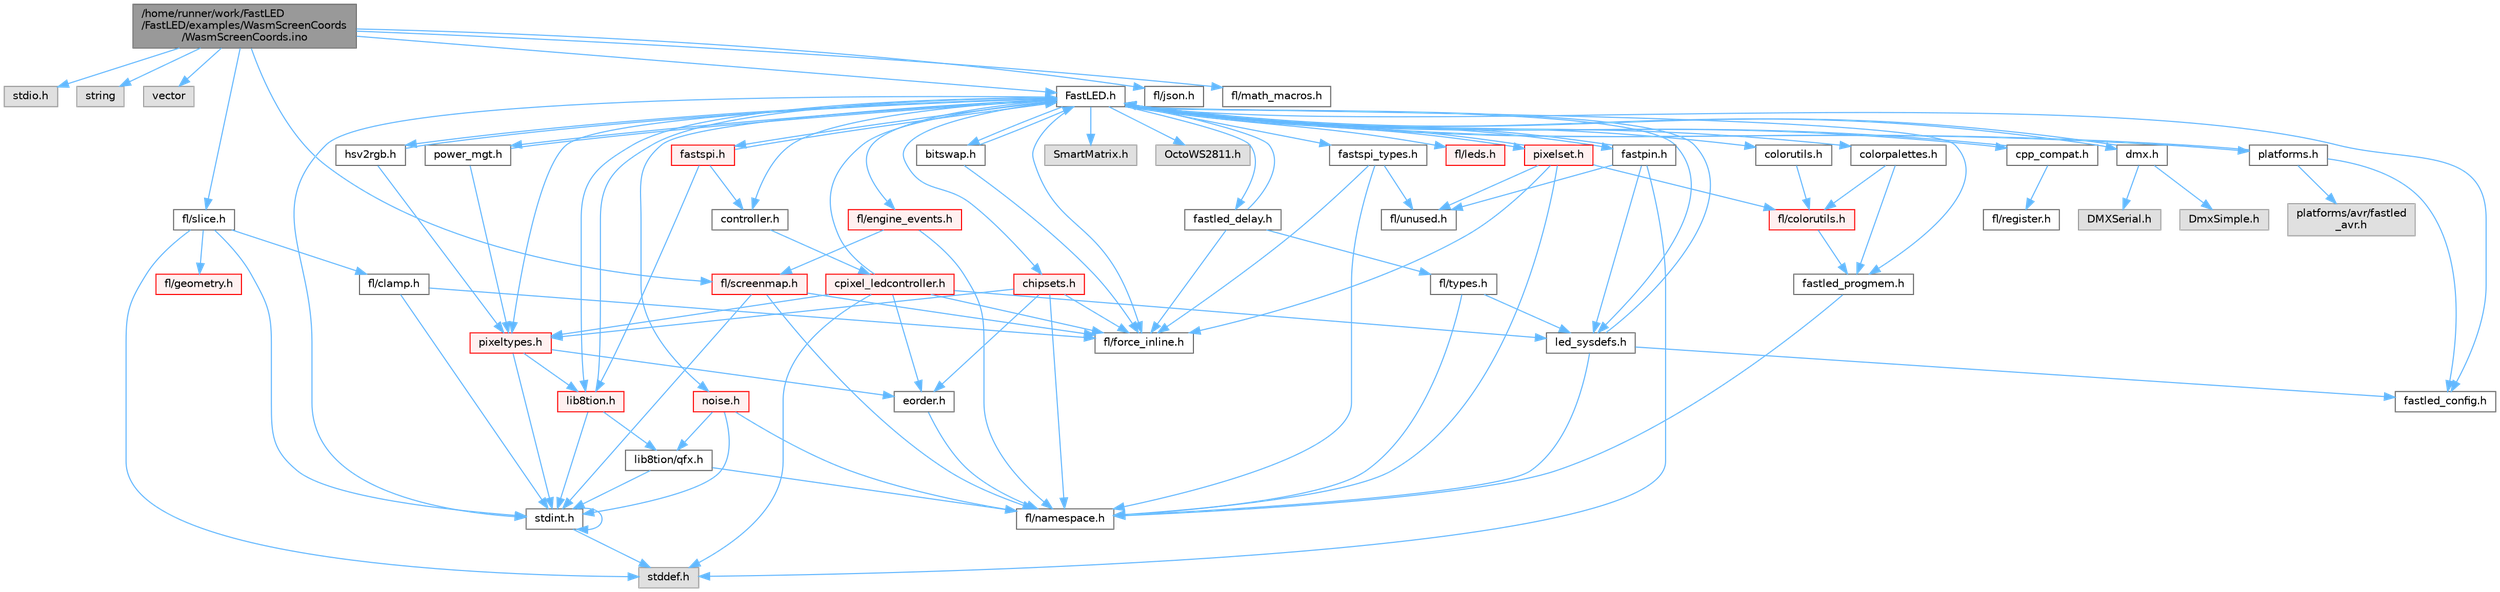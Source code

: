 digraph "/home/runner/work/FastLED/FastLED/examples/WasmScreenCoords/WasmScreenCoords.ino"
{
 // INTERACTIVE_SVG=YES
 // LATEX_PDF_SIZE
  bgcolor="transparent";
  edge [fontname=Helvetica,fontsize=10,labelfontname=Helvetica,labelfontsize=10];
  node [fontname=Helvetica,fontsize=10,shape=box,height=0.2,width=0.4];
  Node1 [id="Node000001",label="/home/runner/work/FastLED\l/FastLED/examples/WasmScreenCoords\l/WasmScreenCoords.ino",height=0.2,width=0.4,color="gray40", fillcolor="grey60", style="filled", fontcolor="black",tooltip="Simple test for screen coordinates in the web compiled version of FastLED."];
  Node1 -> Node2 [id="edge1_Node000001_Node000002",color="steelblue1",style="solid",tooltip=" "];
  Node2 [id="Node000002",label="stdio.h",height=0.2,width=0.4,color="grey60", fillcolor="#E0E0E0", style="filled",tooltip=" "];
  Node1 -> Node3 [id="edge2_Node000001_Node000003",color="steelblue1",style="solid",tooltip=" "];
  Node3 [id="Node000003",label="string",height=0.2,width=0.4,color="grey60", fillcolor="#E0E0E0", style="filled",tooltip=" "];
  Node1 -> Node4 [id="edge3_Node000001_Node000004",color="steelblue1",style="solid",tooltip=" "];
  Node4 [id="Node000004",label="vector",height=0.2,width=0.4,color="grey60", fillcolor="#E0E0E0", style="filled",tooltip=" "];
  Node1 -> Node5 [id="edge4_Node000001_Node000005",color="steelblue1",style="solid",tooltip=" "];
  Node5 [id="Node000005",label="FastLED.h",height=0.2,width=0.4,color="grey40", fillcolor="white", style="filled",URL="$db/d97/_fast_l_e_d_8h.html",tooltip="central include file for FastLED, defines the CFastLED class/object"];
  Node5 -> Node6 [id="edge5_Node000005_Node000006",color="steelblue1",style="solid",tooltip=" "];
  Node6 [id="Node000006",label="stdint.h",height=0.2,width=0.4,color="grey40", fillcolor="white", style="filled",URL="$df/dd8/stdint_8h.html",tooltip=" "];
  Node6 -> Node7 [id="edge6_Node000006_Node000007",color="steelblue1",style="solid",tooltip=" "];
  Node7 [id="Node000007",label="stddef.h",height=0.2,width=0.4,color="grey60", fillcolor="#E0E0E0", style="filled",tooltip=" "];
  Node6 -> Node6 [id="edge7_Node000006_Node000006",color="steelblue1",style="solid",tooltip=" "];
  Node5 -> Node8 [id="edge8_Node000005_Node000008",color="steelblue1",style="solid",tooltip=" "];
  Node8 [id="Node000008",label="SmartMatrix.h",height=0.2,width=0.4,color="grey60", fillcolor="#E0E0E0", style="filled",tooltip=" "];
  Node5 -> Node9 [id="edge9_Node000005_Node000009",color="steelblue1",style="solid",tooltip=" "];
  Node9 [id="Node000009",label="OctoWS2811.h",height=0.2,width=0.4,color="grey60", fillcolor="#E0E0E0", style="filled",tooltip=" "];
  Node5 -> Node10 [id="edge10_Node000005_Node000010",color="steelblue1",style="solid",tooltip=" "];
  Node10 [id="Node000010",label="fl/force_inline.h",height=0.2,width=0.4,color="grey40", fillcolor="white", style="filled",URL="$d4/d64/force__inline_8h.html",tooltip=" "];
  Node5 -> Node11 [id="edge11_Node000005_Node000011",color="steelblue1",style="solid",tooltip=" "];
  Node11 [id="Node000011",label="cpp_compat.h",height=0.2,width=0.4,color="grey40", fillcolor="white", style="filled",URL="$d9/d13/cpp__compat_8h.html",tooltip="Compatibility functions based on C++ version."];
  Node11 -> Node5 [id="edge12_Node000011_Node000005",color="steelblue1",style="solid",tooltip=" "];
  Node11 -> Node12 [id="edge13_Node000011_Node000012",color="steelblue1",style="solid",tooltip=" "];
  Node12 [id="Node000012",label="fl/register.h",height=0.2,width=0.4,color="grey40", fillcolor="white", style="filled",URL="$df/d80/register_8h.html",tooltip=" "];
  Node5 -> Node13 [id="edge14_Node000005_Node000013",color="steelblue1",style="solid",tooltip=" "];
  Node13 [id="Node000013",label="fastled_config.h",height=0.2,width=0.4,color="grey40", fillcolor="white", style="filled",URL="$d5/d11/fastled__config_8h.html",tooltip="Contains definitions that can be used to configure FastLED at compile time."];
  Node5 -> Node14 [id="edge15_Node000005_Node000014",color="steelblue1",style="solid",tooltip=" "];
  Node14 [id="Node000014",label="led_sysdefs.h",height=0.2,width=0.4,color="grey40", fillcolor="white", style="filled",URL="$d9/d3e/led__sysdefs_8h.html",tooltip="Determines which platform system definitions to include."];
  Node14 -> Node5 [id="edge16_Node000014_Node000005",color="steelblue1",style="solid",tooltip=" "];
  Node14 -> Node13 [id="edge17_Node000014_Node000013",color="steelblue1",style="solid",tooltip=" "];
  Node14 -> Node15 [id="edge18_Node000014_Node000015",color="steelblue1",style="solid",tooltip=" "];
  Node15 [id="Node000015",label="fl/namespace.h",height=0.2,width=0.4,color="grey40", fillcolor="white", style="filled",URL="$df/d2a/namespace_8h.html",tooltip="Implements the FastLED namespace macros."];
  Node5 -> Node16 [id="edge19_Node000005_Node000016",color="steelblue1",style="solid",tooltip=" "];
  Node16 [id="Node000016",label="fastled_delay.h",height=0.2,width=0.4,color="grey40", fillcolor="white", style="filled",URL="$d0/da8/fastled__delay_8h.html",tooltip="Utility functions and classes for managing delay cycles."];
  Node16 -> Node5 [id="edge20_Node000016_Node000005",color="steelblue1",style="solid",tooltip=" "];
  Node16 -> Node17 [id="edge21_Node000016_Node000017",color="steelblue1",style="solid",tooltip=" "];
  Node17 [id="Node000017",label="fl/types.h",height=0.2,width=0.4,color="grey40", fillcolor="white", style="filled",URL="$d7/da1/fl_2types_8h.html",tooltip=" "];
  Node17 -> Node15 [id="edge22_Node000017_Node000015",color="steelblue1",style="solid",tooltip=" "];
  Node17 -> Node14 [id="edge23_Node000017_Node000014",color="steelblue1",style="solid",tooltip=" "];
  Node16 -> Node10 [id="edge24_Node000016_Node000010",color="steelblue1",style="solid",tooltip=" "];
  Node5 -> Node18 [id="edge25_Node000005_Node000018",color="steelblue1",style="solid",tooltip=" "];
  Node18 [id="Node000018",label="bitswap.h",height=0.2,width=0.4,color="grey40", fillcolor="white", style="filled",URL="$de/ded/bitswap_8h.html",tooltip="Functions for doing a rotation of bits/bytes used by parallel output."];
  Node18 -> Node5 [id="edge26_Node000018_Node000005",color="steelblue1",style="solid",tooltip=" "];
  Node18 -> Node10 [id="edge27_Node000018_Node000010",color="steelblue1",style="solid",tooltip=" "];
  Node5 -> Node19 [id="edge28_Node000005_Node000019",color="steelblue1",style="solid",tooltip=" "];
  Node19 [id="Node000019",label="controller.h",height=0.2,width=0.4,color="grey40", fillcolor="white", style="filled",URL="$d2/dd9/controller_8h.html",tooltip="deprecated: base definitions used by led controllers for writing out led data"];
  Node19 -> Node20 [id="edge29_Node000019_Node000020",color="steelblue1",style="solid",tooltip=" "];
  Node20 [id="Node000020",label="cpixel_ledcontroller.h",height=0.2,width=0.4,color="red", fillcolor="#FFF0F0", style="filled",URL="$d9/d57/cpixel__ledcontroller_8h.html",tooltip="defines the templated version of the CLEDController class"];
  Node20 -> Node7 [id="edge30_Node000020_Node000007",color="steelblue1",style="solid",tooltip=" "];
  Node20 -> Node5 [id="edge31_Node000020_Node000005",color="steelblue1",style="solid",tooltip=" "];
  Node20 -> Node14 [id="edge32_Node000020_Node000014",color="steelblue1",style="solid",tooltip=" "];
  Node20 -> Node21 [id="edge33_Node000020_Node000021",color="steelblue1",style="solid",tooltip=" "];
  Node21 [id="Node000021",label="pixeltypes.h",height=0.2,width=0.4,color="red", fillcolor="#FFF0F0", style="filled",URL="$d2/dba/pixeltypes_8h.html",tooltip="Includes defintions for RGB and HSV pixels."];
  Node21 -> Node6 [id="edge34_Node000021_Node000006",color="steelblue1",style="solid",tooltip=" "];
  Node21 -> Node22 [id="edge35_Node000021_Node000022",color="steelblue1",style="solid",tooltip=" "];
  Node22 [id="Node000022",label="lib8tion.h",height=0.2,width=0.4,color="red", fillcolor="#FFF0F0", style="filled",URL="$df/da5/lib8tion_8h.html",tooltip="Fast, efficient 8-bit math functions specifically designed for high-performance LED programming."];
  Node22 -> Node5 [id="edge36_Node000022_Node000005",color="steelblue1",style="solid",tooltip=" "];
  Node22 -> Node6 [id="edge37_Node000022_Node000006",color="steelblue1",style="solid",tooltip=" "];
  Node22 -> Node25 [id="edge38_Node000022_Node000025",color="steelblue1",style="solid",tooltip=" "];
  Node25 [id="Node000025",label="lib8tion/qfx.h",height=0.2,width=0.4,color="grey40", fillcolor="white", style="filled",URL="$d2/d19/qfx_8h.html",tooltip=" "];
  Node25 -> Node6 [id="edge39_Node000025_Node000006",color="steelblue1",style="solid",tooltip=" "];
  Node25 -> Node15 [id="edge40_Node000025_Node000015",color="steelblue1",style="solid",tooltip=" "];
  Node21 -> Node50 [id="edge41_Node000021_Node000050",color="steelblue1",style="solid",tooltip=" "];
  Node50 [id="Node000050",label="eorder.h",height=0.2,width=0.4,color="grey40", fillcolor="white", style="filled",URL="$db/d07/eorder_8h.html",tooltip="Defines color channel ordering enumerations."];
  Node50 -> Node15 [id="edge42_Node000050_Node000015",color="steelblue1",style="solid",tooltip=" "];
  Node20 -> Node50 [id="edge43_Node000020_Node000050",color="steelblue1",style="solid",tooltip=" "];
  Node20 -> Node10 [id="edge44_Node000020_Node000010",color="steelblue1",style="solid",tooltip=" "];
  Node5 -> Node71 [id="edge45_Node000005_Node000071",color="steelblue1",style="solid",tooltip=" "];
  Node71 [id="Node000071",label="fastpin.h",height=0.2,width=0.4,color="grey40", fillcolor="white", style="filled",URL="$db/d65/fastpin_8h.html",tooltip="Class base definitions for defining fast pin access."];
  Node71 -> Node5 [id="edge46_Node000071_Node000005",color="steelblue1",style="solid",tooltip=" "];
  Node71 -> Node14 [id="edge47_Node000071_Node000014",color="steelblue1",style="solid",tooltip=" "];
  Node71 -> Node7 [id="edge48_Node000071_Node000007",color="steelblue1",style="solid",tooltip=" "];
  Node71 -> Node58 [id="edge49_Node000071_Node000058",color="steelblue1",style="solid",tooltip=" "];
  Node58 [id="Node000058",label="fl/unused.h",height=0.2,width=0.4,color="grey40", fillcolor="white", style="filled",URL="$d8/d4b/unused_8h.html",tooltip=" "];
  Node5 -> Node72 [id="edge50_Node000005_Node000072",color="steelblue1",style="solid",tooltip=" "];
  Node72 [id="Node000072",label="fastspi_types.h",height=0.2,width=0.4,color="grey40", fillcolor="white", style="filled",URL="$d2/ddb/fastspi__types_8h.html",tooltip="Data types and constants used by SPI interfaces."];
  Node72 -> Node10 [id="edge51_Node000072_Node000010",color="steelblue1",style="solid",tooltip=" "];
  Node72 -> Node15 [id="edge52_Node000072_Node000015",color="steelblue1",style="solid",tooltip=" "];
  Node72 -> Node58 [id="edge53_Node000072_Node000058",color="steelblue1",style="solid",tooltip=" "];
  Node5 -> Node73 [id="edge54_Node000005_Node000073",color="steelblue1",style="solid",tooltip=" "];
  Node73 [id="Node000073",label="dmx.h",height=0.2,width=0.4,color="grey40", fillcolor="white", style="filled",URL="$d3/de1/dmx_8h.html",tooltip="Defines the DMX512-based LED controllers."];
  Node73 -> Node5 [id="edge55_Node000073_Node000005",color="steelblue1",style="solid",tooltip=" "];
  Node73 -> Node74 [id="edge56_Node000073_Node000074",color="steelblue1",style="solid",tooltip=" "];
  Node74 [id="Node000074",label="DmxSimple.h",height=0.2,width=0.4,color="grey60", fillcolor="#E0E0E0", style="filled",tooltip=" "];
  Node73 -> Node75 [id="edge57_Node000073_Node000075",color="steelblue1",style="solid",tooltip=" "];
  Node75 [id="Node000075",label="DMXSerial.h",height=0.2,width=0.4,color="grey60", fillcolor="#E0E0E0", style="filled",tooltip=" "];
  Node5 -> Node76 [id="edge58_Node000005_Node000076",color="steelblue1",style="solid",tooltip=" "];
  Node76 [id="Node000076",label="platforms.h",height=0.2,width=0.4,color="grey40", fillcolor="white", style="filled",URL="$da/dc9/platforms_8h.html",tooltip="Determines which platforms headers to include."];
  Node76 -> Node5 [id="edge59_Node000076_Node000005",color="steelblue1",style="solid",tooltip=" "];
  Node76 -> Node13 [id="edge60_Node000076_Node000013",color="steelblue1",style="solid",tooltip=" "];
  Node76 -> Node77 [id="edge61_Node000076_Node000077",color="steelblue1",style="solid",tooltip=" "];
  Node77 [id="Node000077",label="platforms/avr/fastled\l_avr.h",height=0.2,width=0.4,color="grey60", fillcolor="#E0E0E0", style="filled",tooltip=" "];
  Node5 -> Node78 [id="edge62_Node000005_Node000078",color="steelblue1",style="solid",tooltip=" "];
  Node78 [id="Node000078",label="fastled_progmem.h",height=0.2,width=0.4,color="grey40", fillcolor="white", style="filled",URL="$df/dab/fastled__progmem_8h.html",tooltip="Wrapper definitions to allow seamless use of PROGMEM in environments that have it."];
  Node78 -> Node15 [id="edge63_Node000078_Node000015",color="steelblue1",style="solid",tooltip=" "];
  Node5 -> Node22 [id="edge64_Node000005_Node000022",color="steelblue1",style="solid",tooltip=" "];
  Node5 -> Node21 [id="edge65_Node000005_Node000021",color="steelblue1",style="solid",tooltip=" "];
  Node5 -> Node79 [id="edge66_Node000005_Node000079",color="steelblue1",style="solid",tooltip=" "];
  Node79 [id="Node000079",label="hsv2rgb.h",height=0.2,width=0.4,color="grey40", fillcolor="white", style="filled",URL="$de/d9a/hsv2rgb_8h.html",tooltip="Functions to convert from the HSV colorspace to the RGB colorspace."];
  Node79 -> Node5 [id="edge67_Node000079_Node000005",color="steelblue1",style="solid",tooltip=" "];
  Node79 -> Node21 [id="edge68_Node000079_Node000021",color="steelblue1",style="solid",tooltip=" "];
  Node5 -> Node80 [id="edge69_Node000005_Node000080",color="steelblue1",style="solid",tooltip=" "];
  Node80 [id="Node000080",label="colorutils.h",height=0.2,width=0.4,color="grey40", fillcolor="white", style="filled",URL="$d1/dfb/colorutils_8h.html",tooltip=" "];
  Node80 -> Node81 [id="edge70_Node000080_Node000081",color="steelblue1",style="solid",tooltip=" "];
  Node81 [id="Node000081",label="fl/colorutils.h",height=0.2,width=0.4,color="red", fillcolor="#FFF0F0", style="filled",URL="$d7/df9/fl_2colorutils_8h.html",tooltip="Utility functions for color fill, palettes, blending, and more."];
  Node81 -> Node78 [id="edge71_Node000081_Node000078",color="steelblue1",style="solid",tooltip=" "];
  Node5 -> Node86 [id="edge72_Node000005_Node000086",color="steelblue1",style="solid",tooltip=" "];
  Node86 [id="Node000086",label="pixelset.h",height=0.2,width=0.4,color="red", fillcolor="#FFF0F0", style="filled",URL="$d4/d46/pixelset_8h.html",tooltip="Declares classes for managing logical groups of LEDs."];
  Node86 -> Node10 [id="edge73_Node000086_Node000010",color="steelblue1",style="solid",tooltip=" "];
  Node86 -> Node15 [id="edge74_Node000086_Node000015",color="steelblue1",style="solid",tooltip=" "];
  Node86 -> Node58 [id="edge75_Node000086_Node000058",color="steelblue1",style="solid",tooltip=" "];
  Node86 -> Node81 [id="edge76_Node000086_Node000081",color="steelblue1",style="solid",tooltip=" "];
  Node86 -> Node5 [id="edge77_Node000086_Node000005",color="steelblue1",style="solid",tooltip=" "];
  Node5 -> Node88 [id="edge78_Node000005_Node000088",color="steelblue1",style="solid",tooltip=" "];
  Node88 [id="Node000088",label="colorpalettes.h",height=0.2,width=0.4,color="grey40", fillcolor="white", style="filled",URL="$dc/dcc/colorpalettes_8h.html",tooltip="Declarations for the predefined color palettes supplied by FastLED."];
  Node88 -> Node81 [id="edge79_Node000088_Node000081",color="steelblue1",style="solid",tooltip=" "];
  Node88 -> Node78 [id="edge80_Node000088_Node000078",color="steelblue1",style="solid",tooltip=" "];
  Node5 -> Node89 [id="edge81_Node000005_Node000089",color="steelblue1",style="solid",tooltip=" "];
  Node89 [id="Node000089",label="noise.h",height=0.2,width=0.4,color="red", fillcolor="#FFF0F0", style="filled",URL="$d1/d31/noise_8h.html",tooltip="Functions to generate and fill arrays with noise."];
  Node89 -> Node6 [id="edge82_Node000089_Node000006",color="steelblue1",style="solid",tooltip=" "];
  Node89 -> Node15 [id="edge83_Node000089_Node000015",color="steelblue1",style="solid",tooltip=" "];
  Node89 -> Node25 [id="edge84_Node000089_Node000025",color="steelblue1",style="solid",tooltip=" "];
  Node5 -> Node90 [id="edge85_Node000005_Node000090",color="steelblue1",style="solid",tooltip=" "];
  Node90 [id="Node000090",label="power_mgt.h",height=0.2,width=0.4,color="grey40", fillcolor="white", style="filled",URL="$dc/d5b/power__mgt_8h.html",tooltip="Functions to limit the power used by FastLED."];
  Node90 -> Node5 [id="edge86_Node000090_Node000005",color="steelblue1",style="solid",tooltip=" "];
  Node90 -> Node21 [id="edge87_Node000090_Node000021",color="steelblue1",style="solid",tooltip=" "];
  Node5 -> Node91 [id="edge88_Node000005_Node000091",color="steelblue1",style="solid",tooltip=" "];
  Node91 [id="Node000091",label="fastspi.h",height=0.2,width=0.4,color="red", fillcolor="#FFF0F0", style="filled",URL="$d6/ddc/fastspi_8h.html",tooltip="Serial peripheral interface (SPI) definitions per platform."];
  Node91 -> Node5 [id="edge89_Node000091_Node000005",color="steelblue1",style="solid",tooltip=" "];
  Node91 -> Node19 [id="edge90_Node000091_Node000019",color="steelblue1",style="solid",tooltip=" "];
  Node91 -> Node22 [id="edge91_Node000091_Node000022",color="steelblue1",style="solid",tooltip=" "];
  Node5 -> Node93 [id="edge92_Node000005_Node000093",color="steelblue1",style="solid",tooltip=" "];
  Node93 [id="Node000093",label="chipsets.h",height=0.2,width=0.4,color="red", fillcolor="#FFF0F0", style="filled",URL="$db/d66/chipsets_8h.html",tooltip="Contains the bulk of the definitions for the various LED chipsets supported."];
  Node93 -> Node21 [id="edge93_Node000093_Node000021",color="steelblue1",style="solid",tooltip=" "];
  Node93 -> Node10 [id="edge94_Node000093_Node000010",color="steelblue1",style="solid",tooltip=" "];
  Node93 -> Node50 [id="edge95_Node000093_Node000050",color="steelblue1",style="solid",tooltip=" "];
  Node93 -> Node15 [id="edge96_Node000093_Node000015",color="steelblue1",style="solid",tooltip=" "];
  Node5 -> Node59 [id="edge97_Node000005_Node000059",color="steelblue1",style="solid",tooltip=" "];
  Node59 [id="Node000059",label="fl/engine_events.h",height=0.2,width=0.4,color="red", fillcolor="#FFF0F0", style="filled",URL="$db/dc0/engine__events_8h.html",tooltip=" "];
  Node59 -> Node15 [id="edge98_Node000059_Node000015",color="steelblue1",style="solid",tooltip=" "];
  Node59 -> Node60 [id="edge99_Node000059_Node000060",color="steelblue1",style="solid",tooltip=" "];
  Node60 [id="Node000060",label="fl/screenmap.h",height=0.2,width=0.4,color="red", fillcolor="#FFF0F0", style="filled",URL="$d7/d97/screenmap_8h.html",tooltip=" "];
  Node60 -> Node6 [id="edge100_Node000060_Node000006",color="steelblue1",style="solid",tooltip=" "];
  Node60 -> Node10 [id="edge101_Node000060_Node000010",color="steelblue1",style="solid",tooltip=" "];
  Node60 -> Node15 [id="edge102_Node000060_Node000015",color="steelblue1",style="solid",tooltip=" "];
  Node5 -> Node94 [id="edge103_Node000005_Node000094",color="steelblue1",style="solid",tooltip=" "];
  Node94 [id="Node000094",label="fl/leds.h",height=0.2,width=0.4,color="red", fillcolor="#FFF0F0", style="filled",URL="$da/d78/leds_8h.html",tooltip=" "];
  Node1 -> Node95 [id="edge104_Node000001_Node000095",color="steelblue1",style="solid",tooltip=" "];
  Node95 [id="Node000095",label="fl/json.h",height=0.2,width=0.4,color="grey40", fillcolor="white", style="filled",URL="$d7/d91/fl_2json_8h.html",tooltip=" "];
  Node1 -> Node96 [id="edge105_Node000001_Node000096",color="steelblue1",style="solid",tooltip=" "];
  Node96 [id="Node000096",label="fl/slice.h",height=0.2,width=0.4,color="grey40", fillcolor="white", style="filled",URL="$d0/d48/slice_8h.html",tooltip=" "];
  Node96 -> Node7 [id="edge106_Node000096_Node000007",color="steelblue1",style="solid",tooltip=" "];
  Node96 -> Node6 [id="edge107_Node000096_Node000006",color="steelblue1",style="solid",tooltip=" "];
  Node96 -> Node31 [id="edge108_Node000096_Node000031",color="steelblue1",style="solid",tooltip=" "];
  Node31 [id="Node000031",label="fl/clamp.h",height=0.2,width=0.4,color="grey40", fillcolor="white", style="filled",URL="$d6/dd3/clamp_8h.html",tooltip=" "];
  Node31 -> Node6 [id="edge109_Node000031_Node000006",color="steelblue1",style="solid",tooltip=" "];
  Node31 -> Node10 [id="edge110_Node000031_Node000010",color="steelblue1",style="solid",tooltip=" "];
  Node96 -> Node29 [id="edge111_Node000096_Node000029",color="steelblue1",style="solid",tooltip=" "];
  Node29 [id="Node000029",label="fl/geometry.h",height=0.2,width=0.4,color="red", fillcolor="#FFF0F0", style="filled",URL="$d4/d67/geometry_8h.html",tooltip=" "];
  Node1 -> Node60 [id="edge112_Node000001_Node000060",color="steelblue1",style="solid",tooltip=" "];
  Node1 -> Node33 [id="edge113_Node000001_Node000033",color="steelblue1",style="solid",tooltip=" "];
  Node33 [id="Node000033",label="fl/math_macros.h",height=0.2,width=0.4,color="grey40", fillcolor="white", style="filled",URL="$d8/db8/math__macros_8h.html",tooltip=" "];
}
